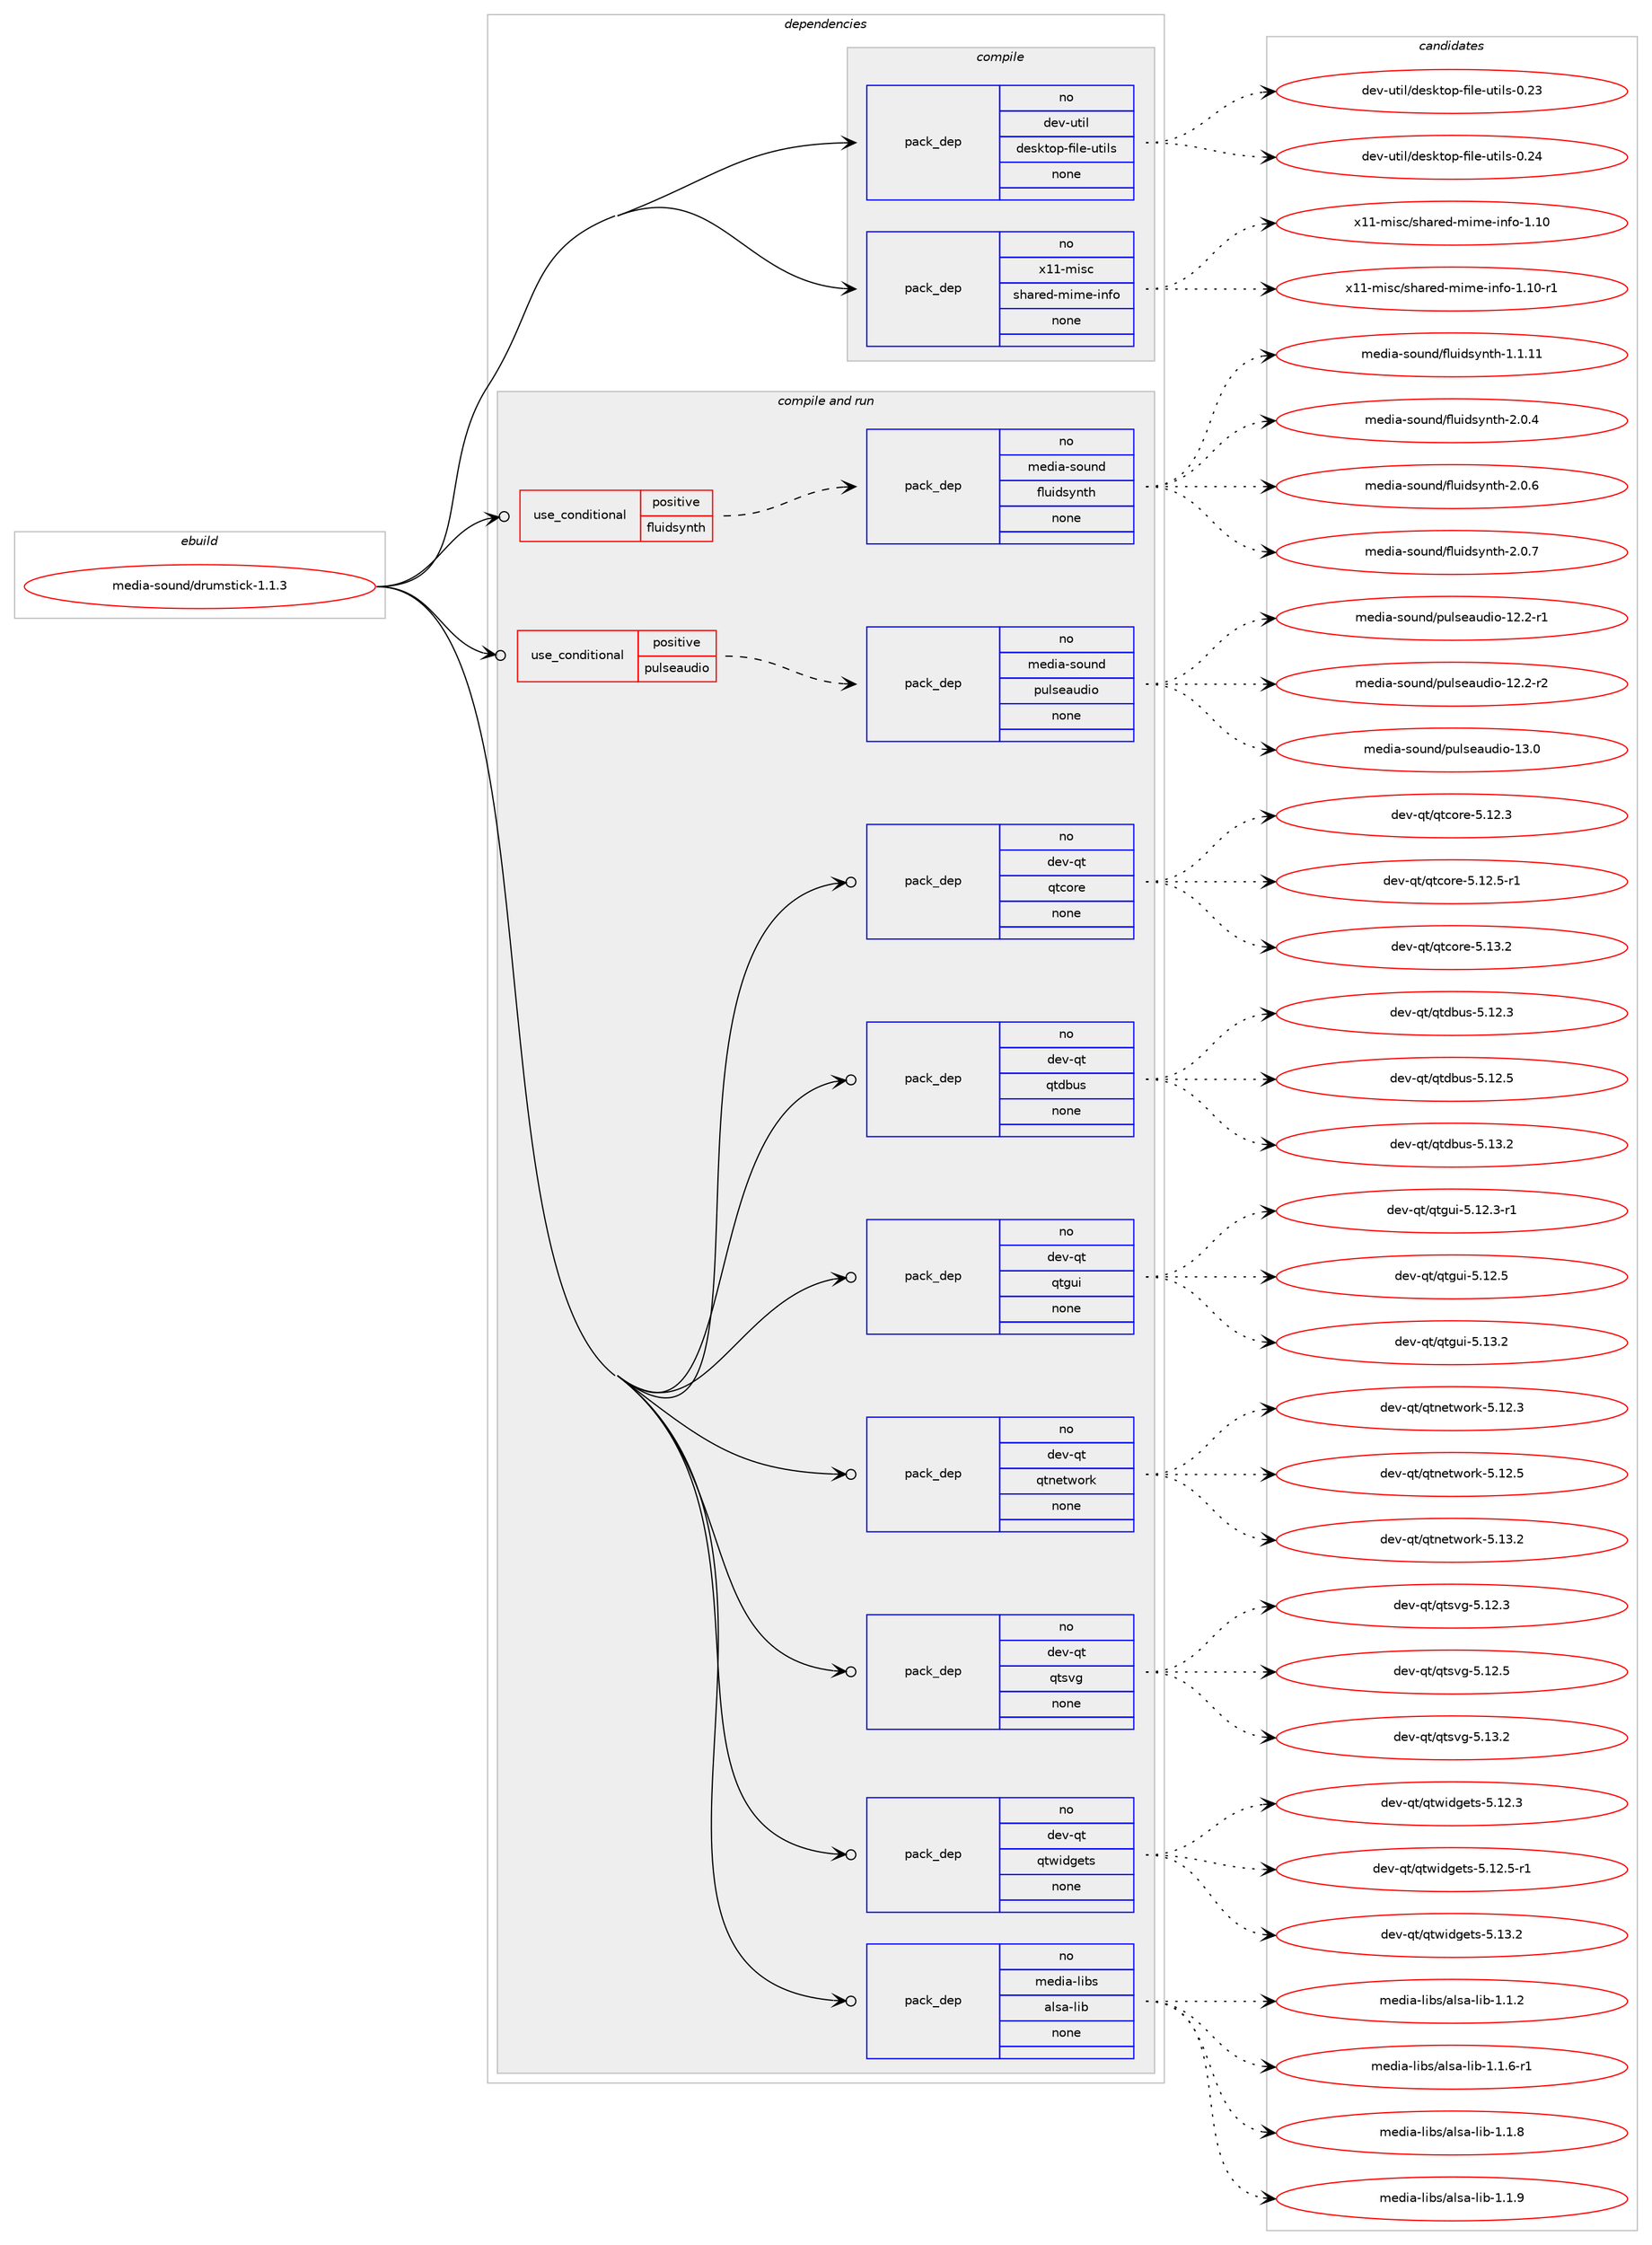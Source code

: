 digraph prolog {

# *************
# Graph options
# *************

newrank=true;
concentrate=true;
compound=true;
graph [rankdir=LR,fontname=Helvetica,fontsize=10,ranksep=1.5];#, ranksep=2.5, nodesep=0.2];
edge  [arrowhead=vee];
node  [fontname=Helvetica,fontsize=10];

# **********
# The ebuild
# **********

subgraph cluster_leftcol {
color=gray;
rank=same;
label=<<i>ebuild</i>>;
id [label="media-sound/drumstick-1.1.3", color=red, width=4, href="../media-sound/drumstick-1.1.3.svg"];
}

# ****************
# The dependencies
# ****************

subgraph cluster_midcol {
color=gray;
label=<<i>dependencies</i>>;
subgraph cluster_compile {
fillcolor="#eeeeee";
style=filled;
label=<<i>compile</i>>;
subgraph pack590615 {
dependency798444 [label=<<TABLE BORDER="0" CELLBORDER="1" CELLSPACING="0" CELLPADDING="4" WIDTH="220"><TR><TD ROWSPAN="6" CELLPADDING="30">pack_dep</TD></TR><TR><TD WIDTH="110">no</TD></TR><TR><TD>dev-util</TD></TR><TR><TD>desktop-file-utils</TD></TR><TR><TD>none</TD></TR><TR><TD></TD></TR></TABLE>>, shape=none, color=blue];
}
id:e -> dependency798444:w [weight=20,style="solid",arrowhead="vee"];
subgraph pack590616 {
dependency798445 [label=<<TABLE BORDER="0" CELLBORDER="1" CELLSPACING="0" CELLPADDING="4" WIDTH="220"><TR><TD ROWSPAN="6" CELLPADDING="30">pack_dep</TD></TR><TR><TD WIDTH="110">no</TD></TR><TR><TD>x11-misc</TD></TR><TR><TD>shared-mime-info</TD></TR><TR><TD>none</TD></TR><TR><TD></TD></TR></TABLE>>, shape=none, color=blue];
}
id:e -> dependency798445:w [weight=20,style="solid",arrowhead="vee"];
}
subgraph cluster_compileandrun {
fillcolor="#eeeeee";
style=filled;
label=<<i>compile and run</i>>;
subgraph cond193876 {
dependency798446 [label=<<TABLE BORDER="0" CELLBORDER="1" CELLSPACING="0" CELLPADDING="4"><TR><TD ROWSPAN="3" CELLPADDING="10">use_conditional</TD></TR><TR><TD>positive</TD></TR><TR><TD>fluidsynth</TD></TR></TABLE>>, shape=none, color=red];
subgraph pack590617 {
dependency798447 [label=<<TABLE BORDER="0" CELLBORDER="1" CELLSPACING="0" CELLPADDING="4" WIDTH="220"><TR><TD ROWSPAN="6" CELLPADDING="30">pack_dep</TD></TR><TR><TD WIDTH="110">no</TD></TR><TR><TD>media-sound</TD></TR><TR><TD>fluidsynth</TD></TR><TR><TD>none</TD></TR><TR><TD></TD></TR></TABLE>>, shape=none, color=blue];
}
dependency798446:e -> dependency798447:w [weight=20,style="dashed",arrowhead="vee"];
}
id:e -> dependency798446:w [weight=20,style="solid",arrowhead="odotvee"];
subgraph cond193877 {
dependency798448 [label=<<TABLE BORDER="0" CELLBORDER="1" CELLSPACING="0" CELLPADDING="4"><TR><TD ROWSPAN="3" CELLPADDING="10">use_conditional</TD></TR><TR><TD>positive</TD></TR><TR><TD>pulseaudio</TD></TR></TABLE>>, shape=none, color=red];
subgraph pack590618 {
dependency798449 [label=<<TABLE BORDER="0" CELLBORDER="1" CELLSPACING="0" CELLPADDING="4" WIDTH="220"><TR><TD ROWSPAN="6" CELLPADDING="30">pack_dep</TD></TR><TR><TD WIDTH="110">no</TD></TR><TR><TD>media-sound</TD></TR><TR><TD>pulseaudio</TD></TR><TR><TD>none</TD></TR><TR><TD></TD></TR></TABLE>>, shape=none, color=blue];
}
dependency798448:e -> dependency798449:w [weight=20,style="dashed",arrowhead="vee"];
}
id:e -> dependency798448:w [weight=20,style="solid",arrowhead="odotvee"];
subgraph pack590619 {
dependency798450 [label=<<TABLE BORDER="0" CELLBORDER="1" CELLSPACING="0" CELLPADDING="4" WIDTH="220"><TR><TD ROWSPAN="6" CELLPADDING="30">pack_dep</TD></TR><TR><TD WIDTH="110">no</TD></TR><TR><TD>dev-qt</TD></TR><TR><TD>qtcore</TD></TR><TR><TD>none</TD></TR><TR><TD></TD></TR></TABLE>>, shape=none, color=blue];
}
id:e -> dependency798450:w [weight=20,style="solid",arrowhead="odotvee"];
subgraph pack590620 {
dependency798451 [label=<<TABLE BORDER="0" CELLBORDER="1" CELLSPACING="0" CELLPADDING="4" WIDTH="220"><TR><TD ROWSPAN="6" CELLPADDING="30">pack_dep</TD></TR><TR><TD WIDTH="110">no</TD></TR><TR><TD>dev-qt</TD></TR><TR><TD>qtdbus</TD></TR><TR><TD>none</TD></TR><TR><TD></TD></TR></TABLE>>, shape=none, color=blue];
}
id:e -> dependency798451:w [weight=20,style="solid",arrowhead="odotvee"];
subgraph pack590621 {
dependency798452 [label=<<TABLE BORDER="0" CELLBORDER="1" CELLSPACING="0" CELLPADDING="4" WIDTH="220"><TR><TD ROWSPAN="6" CELLPADDING="30">pack_dep</TD></TR><TR><TD WIDTH="110">no</TD></TR><TR><TD>dev-qt</TD></TR><TR><TD>qtgui</TD></TR><TR><TD>none</TD></TR><TR><TD></TD></TR></TABLE>>, shape=none, color=blue];
}
id:e -> dependency798452:w [weight=20,style="solid",arrowhead="odotvee"];
subgraph pack590622 {
dependency798453 [label=<<TABLE BORDER="0" CELLBORDER="1" CELLSPACING="0" CELLPADDING="4" WIDTH="220"><TR><TD ROWSPAN="6" CELLPADDING="30">pack_dep</TD></TR><TR><TD WIDTH="110">no</TD></TR><TR><TD>dev-qt</TD></TR><TR><TD>qtnetwork</TD></TR><TR><TD>none</TD></TR><TR><TD></TD></TR></TABLE>>, shape=none, color=blue];
}
id:e -> dependency798453:w [weight=20,style="solid",arrowhead="odotvee"];
subgraph pack590623 {
dependency798454 [label=<<TABLE BORDER="0" CELLBORDER="1" CELLSPACING="0" CELLPADDING="4" WIDTH="220"><TR><TD ROWSPAN="6" CELLPADDING="30">pack_dep</TD></TR><TR><TD WIDTH="110">no</TD></TR><TR><TD>dev-qt</TD></TR><TR><TD>qtsvg</TD></TR><TR><TD>none</TD></TR><TR><TD></TD></TR></TABLE>>, shape=none, color=blue];
}
id:e -> dependency798454:w [weight=20,style="solid",arrowhead="odotvee"];
subgraph pack590624 {
dependency798455 [label=<<TABLE BORDER="0" CELLBORDER="1" CELLSPACING="0" CELLPADDING="4" WIDTH="220"><TR><TD ROWSPAN="6" CELLPADDING="30">pack_dep</TD></TR><TR><TD WIDTH="110">no</TD></TR><TR><TD>dev-qt</TD></TR><TR><TD>qtwidgets</TD></TR><TR><TD>none</TD></TR><TR><TD></TD></TR></TABLE>>, shape=none, color=blue];
}
id:e -> dependency798455:w [weight=20,style="solid",arrowhead="odotvee"];
subgraph pack590625 {
dependency798456 [label=<<TABLE BORDER="0" CELLBORDER="1" CELLSPACING="0" CELLPADDING="4" WIDTH="220"><TR><TD ROWSPAN="6" CELLPADDING="30">pack_dep</TD></TR><TR><TD WIDTH="110">no</TD></TR><TR><TD>media-libs</TD></TR><TR><TD>alsa-lib</TD></TR><TR><TD>none</TD></TR><TR><TD></TD></TR></TABLE>>, shape=none, color=blue];
}
id:e -> dependency798456:w [weight=20,style="solid",arrowhead="odotvee"];
}
subgraph cluster_run {
fillcolor="#eeeeee";
style=filled;
label=<<i>run</i>>;
}
}

# **************
# The candidates
# **************

subgraph cluster_choices {
rank=same;
color=gray;
label=<<i>candidates</i>>;

subgraph choice590615 {
color=black;
nodesep=1;
choice100101118451171161051084710010111510711611111245102105108101451171161051081154548465051 [label="dev-util/desktop-file-utils-0.23", color=red, width=4,href="../dev-util/desktop-file-utils-0.23.svg"];
choice100101118451171161051084710010111510711611111245102105108101451171161051081154548465052 [label="dev-util/desktop-file-utils-0.24", color=red, width=4,href="../dev-util/desktop-file-utils-0.24.svg"];
dependency798444:e -> choice100101118451171161051084710010111510711611111245102105108101451171161051081154548465051:w [style=dotted,weight="100"];
dependency798444:e -> choice100101118451171161051084710010111510711611111245102105108101451171161051081154548465052:w [style=dotted,weight="100"];
}
subgraph choice590616 {
color=black;
nodesep=1;
choice12049494510910511599471151049711410110045109105109101451051101021114549464948 [label="x11-misc/shared-mime-info-1.10", color=red, width=4,href="../x11-misc/shared-mime-info-1.10.svg"];
choice120494945109105115994711510497114101100451091051091014510511010211145494649484511449 [label="x11-misc/shared-mime-info-1.10-r1", color=red, width=4,href="../x11-misc/shared-mime-info-1.10-r1.svg"];
dependency798445:e -> choice12049494510910511599471151049711410110045109105109101451051101021114549464948:w [style=dotted,weight="100"];
dependency798445:e -> choice120494945109105115994711510497114101100451091051091014510511010211145494649484511449:w [style=dotted,weight="100"];
}
subgraph choice590617 {
color=black;
nodesep=1;
choice10910110010597451151111171101004710210811710510011512111011610445494649464949 [label="media-sound/fluidsynth-1.1.11", color=red, width=4,href="../media-sound/fluidsynth-1.1.11.svg"];
choice109101100105974511511111711010047102108117105100115121110116104455046484652 [label="media-sound/fluidsynth-2.0.4", color=red, width=4,href="../media-sound/fluidsynth-2.0.4.svg"];
choice109101100105974511511111711010047102108117105100115121110116104455046484654 [label="media-sound/fluidsynth-2.0.6", color=red, width=4,href="../media-sound/fluidsynth-2.0.6.svg"];
choice109101100105974511511111711010047102108117105100115121110116104455046484655 [label="media-sound/fluidsynth-2.0.7", color=red, width=4,href="../media-sound/fluidsynth-2.0.7.svg"];
dependency798447:e -> choice10910110010597451151111171101004710210811710510011512111011610445494649464949:w [style=dotted,weight="100"];
dependency798447:e -> choice109101100105974511511111711010047102108117105100115121110116104455046484652:w [style=dotted,weight="100"];
dependency798447:e -> choice109101100105974511511111711010047102108117105100115121110116104455046484654:w [style=dotted,weight="100"];
dependency798447:e -> choice109101100105974511511111711010047102108117105100115121110116104455046484655:w [style=dotted,weight="100"];
}
subgraph choice590618 {
color=black;
nodesep=1;
choice1091011001059745115111117110100471121171081151019711710010511145495046504511449 [label="media-sound/pulseaudio-12.2-r1", color=red, width=4,href="../media-sound/pulseaudio-12.2-r1.svg"];
choice1091011001059745115111117110100471121171081151019711710010511145495046504511450 [label="media-sound/pulseaudio-12.2-r2", color=red, width=4,href="../media-sound/pulseaudio-12.2-r2.svg"];
choice109101100105974511511111711010047112117108115101971171001051114549514648 [label="media-sound/pulseaudio-13.0", color=red, width=4,href="../media-sound/pulseaudio-13.0.svg"];
dependency798449:e -> choice1091011001059745115111117110100471121171081151019711710010511145495046504511449:w [style=dotted,weight="100"];
dependency798449:e -> choice1091011001059745115111117110100471121171081151019711710010511145495046504511450:w [style=dotted,weight="100"];
dependency798449:e -> choice109101100105974511511111711010047112117108115101971171001051114549514648:w [style=dotted,weight="100"];
}
subgraph choice590619 {
color=black;
nodesep=1;
choice10010111845113116471131169911111410145534649504651 [label="dev-qt/qtcore-5.12.3", color=red, width=4,href="../dev-qt/qtcore-5.12.3.svg"];
choice100101118451131164711311699111114101455346495046534511449 [label="dev-qt/qtcore-5.12.5-r1", color=red, width=4,href="../dev-qt/qtcore-5.12.5-r1.svg"];
choice10010111845113116471131169911111410145534649514650 [label="dev-qt/qtcore-5.13.2", color=red, width=4,href="../dev-qt/qtcore-5.13.2.svg"];
dependency798450:e -> choice10010111845113116471131169911111410145534649504651:w [style=dotted,weight="100"];
dependency798450:e -> choice100101118451131164711311699111114101455346495046534511449:w [style=dotted,weight="100"];
dependency798450:e -> choice10010111845113116471131169911111410145534649514650:w [style=dotted,weight="100"];
}
subgraph choice590620 {
color=black;
nodesep=1;
choice10010111845113116471131161009811711545534649504651 [label="dev-qt/qtdbus-5.12.3", color=red, width=4,href="../dev-qt/qtdbus-5.12.3.svg"];
choice10010111845113116471131161009811711545534649504653 [label="dev-qt/qtdbus-5.12.5", color=red, width=4,href="../dev-qt/qtdbus-5.12.5.svg"];
choice10010111845113116471131161009811711545534649514650 [label="dev-qt/qtdbus-5.13.2", color=red, width=4,href="../dev-qt/qtdbus-5.13.2.svg"];
dependency798451:e -> choice10010111845113116471131161009811711545534649504651:w [style=dotted,weight="100"];
dependency798451:e -> choice10010111845113116471131161009811711545534649504653:w [style=dotted,weight="100"];
dependency798451:e -> choice10010111845113116471131161009811711545534649514650:w [style=dotted,weight="100"];
}
subgraph choice590621 {
color=black;
nodesep=1;
choice1001011184511311647113116103117105455346495046514511449 [label="dev-qt/qtgui-5.12.3-r1", color=red, width=4,href="../dev-qt/qtgui-5.12.3-r1.svg"];
choice100101118451131164711311610311710545534649504653 [label="dev-qt/qtgui-5.12.5", color=red, width=4,href="../dev-qt/qtgui-5.12.5.svg"];
choice100101118451131164711311610311710545534649514650 [label="dev-qt/qtgui-5.13.2", color=red, width=4,href="../dev-qt/qtgui-5.13.2.svg"];
dependency798452:e -> choice1001011184511311647113116103117105455346495046514511449:w [style=dotted,weight="100"];
dependency798452:e -> choice100101118451131164711311610311710545534649504653:w [style=dotted,weight="100"];
dependency798452:e -> choice100101118451131164711311610311710545534649514650:w [style=dotted,weight="100"];
}
subgraph choice590622 {
color=black;
nodesep=1;
choice100101118451131164711311611010111611911111410745534649504651 [label="dev-qt/qtnetwork-5.12.3", color=red, width=4,href="../dev-qt/qtnetwork-5.12.3.svg"];
choice100101118451131164711311611010111611911111410745534649504653 [label="dev-qt/qtnetwork-5.12.5", color=red, width=4,href="../dev-qt/qtnetwork-5.12.5.svg"];
choice100101118451131164711311611010111611911111410745534649514650 [label="dev-qt/qtnetwork-5.13.2", color=red, width=4,href="../dev-qt/qtnetwork-5.13.2.svg"];
dependency798453:e -> choice100101118451131164711311611010111611911111410745534649504651:w [style=dotted,weight="100"];
dependency798453:e -> choice100101118451131164711311611010111611911111410745534649504653:w [style=dotted,weight="100"];
dependency798453:e -> choice100101118451131164711311611010111611911111410745534649514650:w [style=dotted,weight="100"];
}
subgraph choice590623 {
color=black;
nodesep=1;
choice100101118451131164711311611511810345534649504651 [label="dev-qt/qtsvg-5.12.3", color=red, width=4,href="../dev-qt/qtsvg-5.12.3.svg"];
choice100101118451131164711311611511810345534649504653 [label="dev-qt/qtsvg-5.12.5", color=red, width=4,href="../dev-qt/qtsvg-5.12.5.svg"];
choice100101118451131164711311611511810345534649514650 [label="dev-qt/qtsvg-5.13.2", color=red, width=4,href="../dev-qt/qtsvg-5.13.2.svg"];
dependency798454:e -> choice100101118451131164711311611511810345534649504651:w [style=dotted,weight="100"];
dependency798454:e -> choice100101118451131164711311611511810345534649504653:w [style=dotted,weight="100"];
dependency798454:e -> choice100101118451131164711311611511810345534649514650:w [style=dotted,weight="100"];
}
subgraph choice590624 {
color=black;
nodesep=1;
choice100101118451131164711311611910510010310111611545534649504651 [label="dev-qt/qtwidgets-5.12.3", color=red, width=4,href="../dev-qt/qtwidgets-5.12.3.svg"];
choice1001011184511311647113116119105100103101116115455346495046534511449 [label="dev-qt/qtwidgets-5.12.5-r1", color=red, width=4,href="../dev-qt/qtwidgets-5.12.5-r1.svg"];
choice100101118451131164711311611910510010310111611545534649514650 [label="dev-qt/qtwidgets-5.13.2", color=red, width=4,href="../dev-qt/qtwidgets-5.13.2.svg"];
dependency798455:e -> choice100101118451131164711311611910510010310111611545534649504651:w [style=dotted,weight="100"];
dependency798455:e -> choice1001011184511311647113116119105100103101116115455346495046534511449:w [style=dotted,weight="100"];
dependency798455:e -> choice100101118451131164711311611910510010310111611545534649514650:w [style=dotted,weight="100"];
}
subgraph choice590625 {
color=black;
nodesep=1;
choice1091011001059745108105981154797108115974510810598454946494650 [label="media-libs/alsa-lib-1.1.2", color=red, width=4,href="../media-libs/alsa-lib-1.1.2.svg"];
choice10910110010597451081059811547971081159745108105984549464946544511449 [label="media-libs/alsa-lib-1.1.6-r1", color=red, width=4,href="../media-libs/alsa-lib-1.1.6-r1.svg"];
choice1091011001059745108105981154797108115974510810598454946494656 [label="media-libs/alsa-lib-1.1.8", color=red, width=4,href="../media-libs/alsa-lib-1.1.8.svg"];
choice1091011001059745108105981154797108115974510810598454946494657 [label="media-libs/alsa-lib-1.1.9", color=red, width=4,href="../media-libs/alsa-lib-1.1.9.svg"];
dependency798456:e -> choice1091011001059745108105981154797108115974510810598454946494650:w [style=dotted,weight="100"];
dependency798456:e -> choice10910110010597451081059811547971081159745108105984549464946544511449:w [style=dotted,weight="100"];
dependency798456:e -> choice1091011001059745108105981154797108115974510810598454946494656:w [style=dotted,weight="100"];
dependency798456:e -> choice1091011001059745108105981154797108115974510810598454946494657:w [style=dotted,weight="100"];
}
}

}
